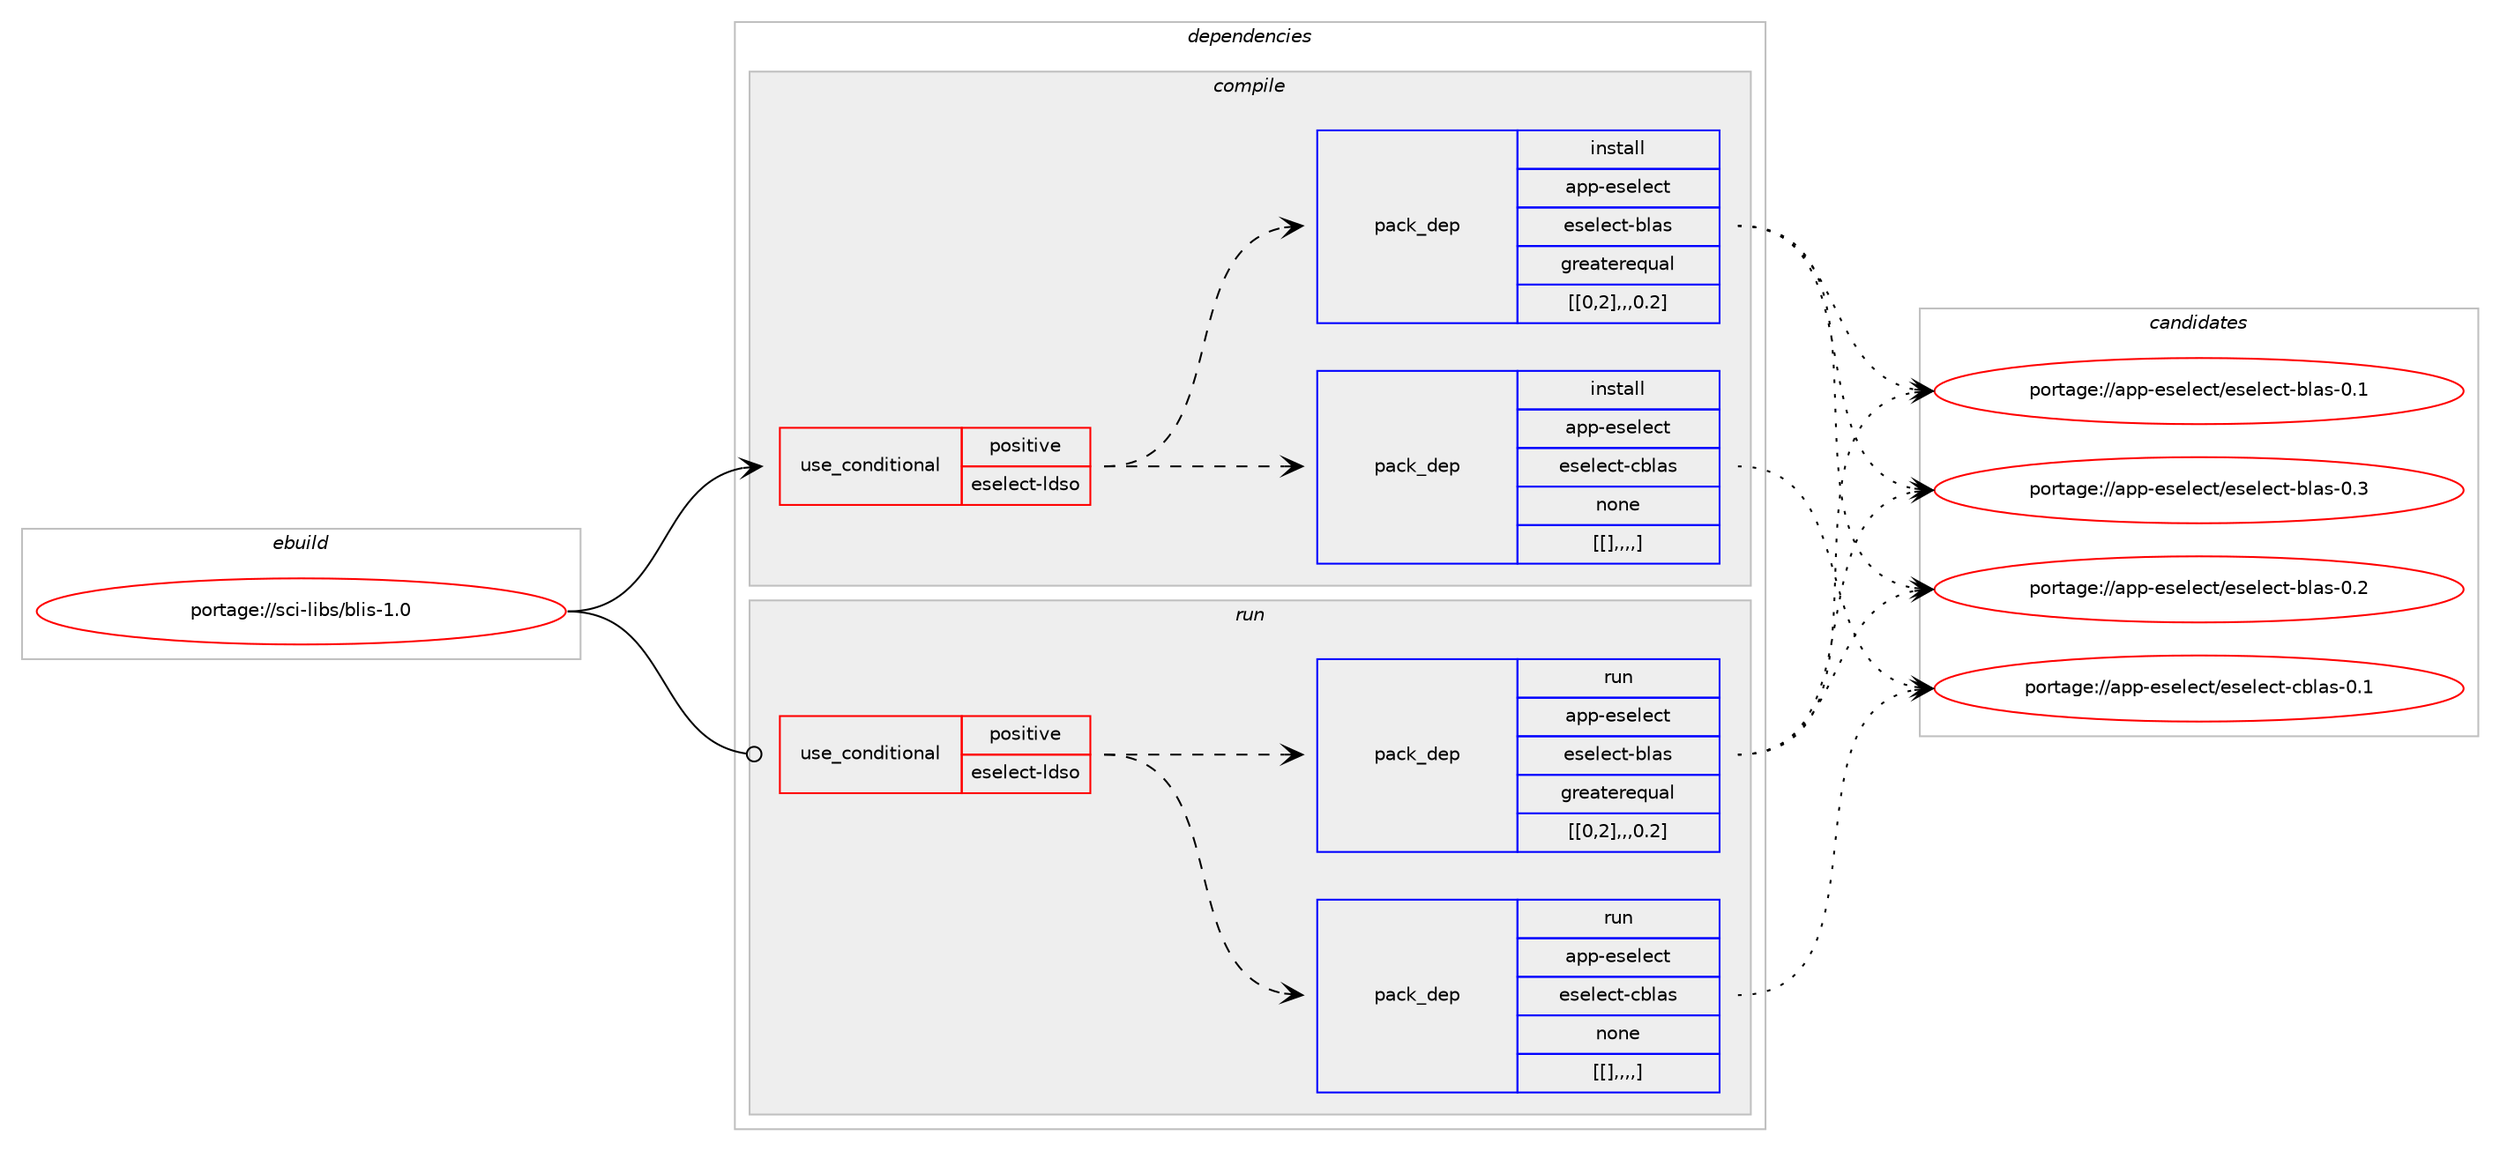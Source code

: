 digraph prolog {

# *************
# Graph options
# *************

newrank=true;
concentrate=true;
compound=true;
graph [rankdir=LR,fontname=Helvetica,fontsize=10,ranksep=1.5];#, ranksep=2.5, nodesep=0.2];
edge  [arrowhead=vee];
node  [fontname=Helvetica,fontsize=10];

# **********
# The ebuild
# **********

subgraph cluster_leftcol {
color=gray;
label=<<i>ebuild</i>>;
id [label="portage://sci-libs/blis-1.0", color=red, width=4, href="../sci-libs/blis-1.0.svg"];
}

# ****************
# The dependencies
# ****************

subgraph cluster_midcol {
color=gray;
label=<<i>dependencies</i>>;
subgraph cluster_compile {
fillcolor="#eeeeee";
style=filled;
label=<<i>compile</i>>;
subgraph cond109180 {
dependency414995 [label=<<TABLE BORDER="0" CELLBORDER="1" CELLSPACING="0" CELLPADDING="4"><TR><TD ROWSPAN="3" CELLPADDING="10">use_conditional</TD></TR><TR><TD>positive</TD></TR><TR><TD>eselect-ldso</TD></TR></TABLE>>, shape=none, color=red];
subgraph pack302831 {
dependency414996 [label=<<TABLE BORDER="0" CELLBORDER="1" CELLSPACING="0" CELLPADDING="4" WIDTH="220"><TR><TD ROWSPAN="6" CELLPADDING="30">pack_dep</TD></TR><TR><TD WIDTH="110">install</TD></TR><TR><TD>app-eselect</TD></TR><TR><TD>eselect-cblas</TD></TR><TR><TD>none</TD></TR><TR><TD>[[],,,,]</TD></TR></TABLE>>, shape=none, color=blue];
}
dependency414995:e -> dependency414996:w [weight=20,style="dashed",arrowhead="vee"];
subgraph pack302832 {
dependency414997 [label=<<TABLE BORDER="0" CELLBORDER="1" CELLSPACING="0" CELLPADDING="4" WIDTH="220"><TR><TD ROWSPAN="6" CELLPADDING="30">pack_dep</TD></TR><TR><TD WIDTH="110">install</TD></TR><TR><TD>app-eselect</TD></TR><TR><TD>eselect-blas</TD></TR><TR><TD>greaterequal</TD></TR><TR><TD>[[0,2],,,0.2]</TD></TR></TABLE>>, shape=none, color=blue];
}
dependency414995:e -> dependency414997:w [weight=20,style="dashed",arrowhead="vee"];
}
id:e -> dependency414995:w [weight=20,style="solid",arrowhead="vee"];
}
subgraph cluster_compileandrun {
fillcolor="#eeeeee";
style=filled;
label=<<i>compile and run</i>>;
}
subgraph cluster_run {
fillcolor="#eeeeee";
style=filled;
label=<<i>run</i>>;
subgraph cond109181 {
dependency414998 [label=<<TABLE BORDER="0" CELLBORDER="1" CELLSPACING="0" CELLPADDING="4"><TR><TD ROWSPAN="3" CELLPADDING="10">use_conditional</TD></TR><TR><TD>positive</TD></TR><TR><TD>eselect-ldso</TD></TR></TABLE>>, shape=none, color=red];
subgraph pack302833 {
dependency414999 [label=<<TABLE BORDER="0" CELLBORDER="1" CELLSPACING="0" CELLPADDING="4" WIDTH="220"><TR><TD ROWSPAN="6" CELLPADDING="30">pack_dep</TD></TR><TR><TD WIDTH="110">run</TD></TR><TR><TD>app-eselect</TD></TR><TR><TD>eselect-cblas</TD></TR><TR><TD>none</TD></TR><TR><TD>[[],,,,]</TD></TR></TABLE>>, shape=none, color=blue];
}
dependency414998:e -> dependency414999:w [weight=20,style="dashed",arrowhead="vee"];
subgraph pack302834 {
dependency415000 [label=<<TABLE BORDER="0" CELLBORDER="1" CELLSPACING="0" CELLPADDING="4" WIDTH="220"><TR><TD ROWSPAN="6" CELLPADDING="30">pack_dep</TD></TR><TR><TD WIDTH="110">run</TD></TR><TR><TD>app-eselect</TD></TR><TR><TD>eselect-blas</TD></TR><TR><TD>greaterequal</TD></TR><TR><TD>[[0,2],,,0.2]</TD></TR></TABLE>>, shape=none, color=blue];
}
dependency414998:e -> dependency415000:w [weight=20,style="dashed",arrowhead="vee"];
}
id:e -> dependency414998:w [weight=20,style="solid",arrowhead="odot"];
}
}

# **************
# The candidates
# **************

subgraph cluster_choices {
rank=same;
color=gray;
label=<<i>candidates</i>>;

subgraph choice302831 {
color=black;
nodesep=1;
choice97112112451011151011081019911647101115101108101991164599981089711545484649 [label="portage://app-eselect/eselect-cblas-0.1", color=red, width=4,href="../app-eselect/eselect-cblas-0.1.svg"];
dependency414996:e -> choice97112112451011151011081019911647101115101108101991164599981089711545484649:w [style=dotted,weight="100"];
}
subgraph choice302832 {
color=black;
nodesep=1;
choice971121124510111510110810199116471011151011081019911645981089711545484651 [label="portage://app-eselect/eselect-blas-0.3", color=red, width=4,href="../app-eselect/eselect-blas-0.3.svg"];
choice971121124510111510110810199116471011151011081019911645981089711545484650 [label="portage://app-eselect/eselect-blas-0.2", color=red, width=4,href="../app-eselect/eselect-blas-0.2.svg"];
choice971121124510111510110810199116471011151011081019911645981089711545484649 [label="portage://app-eselect/eselect-blas-0.1", color=red, width=4,href="../app-eselect/eselect-blas-0.1.svg"];
dependency414997:e -> choice971121124510111510110810199116471011151011081019911645981089711545484651:w [style=dotted,weight="100"];
dependency414997:e -> choice971121124510111510110810199116471011151011081019911645981089711545484650:w [style=dotted,weight="100"];
dependency414997:e -> choice971121124510111510110810199116471011151011081019911645981089711545484649:w [style=dotted,weight="100"];
}
subgraph choice302833 {
color=black;
nodesep=1;
choice97112112451011151011081019911647101115101108101991164599981089711545484649 [label="portage://app-eselect/eselect-cblas-0.1", color=red, width=4,href="../app-eselect/eselect-cblas-0.1.svg"];
dependency414999:e -> choice97112112451011151011081019911647101115101108101991164599981089711545484649:w [style=dotted,weight="100"];
}
subgraph choice302834 {
color=black;
nodesep=1;
choice971121124510111510110810199116471011151011081019911645981089711545484651 [label="portage://app-eselect/eselect-blas-0.3", color=red, width=4,href="../app-eselect/eselect-blas-0.3.svg"];
choice971121124510111510110810199116471011151011081019911645981089711545484650 [label="portage://app-eselect/eselect-blas-0.2", color=red, width=4,href="../app-eselect/eselect-blas-0.2.svg"];
choice971121124510111510110810199116471011151011081019911645981089711545484649 [label="portage://app-eselect/eselect-blas-0.1", color=red, width=4,href="../app-eselect/eselect-blas-0.1.svg"];
dependency415000:e -> choice971121124510111510110810199116471011151011081019911645981089711545484651:w [style=dotted,weight="100"];
dependency415000:e -> choice971121124510111510110810199116471011151011081019911645981089711545484650:w [style=dotted,weight="100"];
dependency415000:e -> choice971121124510111510110810199116471011151011081019911645981089711545484649:w [style=dotted,weight="100"];
}
}

}
